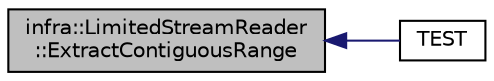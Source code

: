 digraph "infra::LimitedStreamReader::ExtractContiguousRange"
{
 // INTERACTIVE_SVG=YES
  edge [fontname="Helvetica",fontsize="10",labelfontname="Helvetica",labelfontsize="10"];
  node [fontname="Helvetica",fontsize="10",shape=record];
  rankdir="LR";
  Node22 [label="infra::LimitedStreamReader\l::ExtractContiguousRange",height=0.2,width=0.4,color="black", fillcolor="grey75", style="filled", fontcolor="black"];
  Node22 -> Node23 [dir="back",color="midnightblue",fontsize="10",style="solid",fontname="Helvetica"];
  Node23 [label="TEST",height=0.2,width=0.4,color="black", fillcolor="white", style="filled",URL="$d4/d16/_test_limited_input_stream_8cpp.html#a3b50ebab227e89028d0ae3d3eba06e91"];
}
